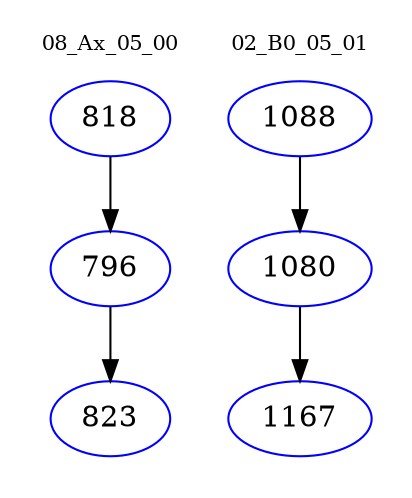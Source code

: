 digraph{
subgraph cluster_0 {
color = white
label = "08_Ax_05_00";
fontsize=10;
T0_818 [label="818", color="blue"]
T0_818 -> T0_796 [color="black"]
T0_796 [label="796", color="blue"]
T0_796 -> T0_823 [color="black"]
T0_823 [label="823", color="blue"]
}
subgraph cluster_1 {
color = white
label = "02_B0_05_01";
fontsize=10;
T1_1088 [label="1088", color="blue"]
T1_1088 -> T1_1080 [color="black"]
T1_1080 [label="1080", color="blue"]
T1_1080 -> T1_1167 [color="black"]
T1_1167 [label="1167", color="blue"]
}
}

